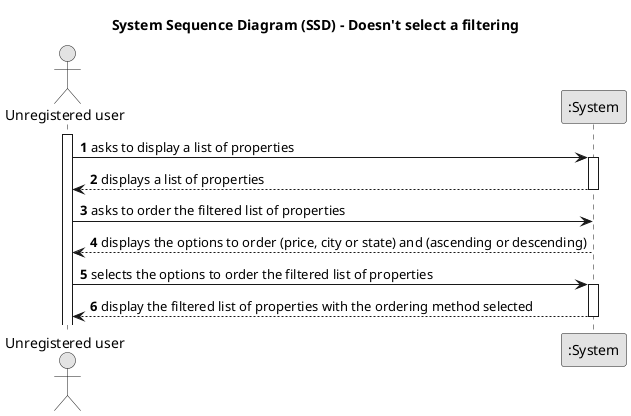 @startuml
skinparam monochrome true
skinparam packageStyle rectangle
skinparam shadowing false

title System Sequence Diagram (SSD) - Doesn't select a filtering

autonumber

actor "Unregistered user" as User
participant ":System" as System

activate User

    User -> System : asks to display a list of properties
        activate System

    System --> User : displays a list of properties
        deactivate System

    'User -> System : asks to filter the list of properties
        'activate System

    'System --> User : displays the options to filter [type of business (buying or renting), \ntype of property (house, apartment or land) and the number of rooms]
        'deactivate System

    'User -> System : doesn't select any option to filter the list of properties
        'activate System

    'System --> User : displays the list of properties
        'deactivate System

    User -> System : asks to order the filtered list of properties
        deactivate System

    System --> User : displays the options to order (price, city or state) and (ascending or descending)
            deactivate System

        User -> System : selects the options to order the filtered list of properties
            activate System

        System --> User : display the filtered list of properties with the ordering method selected
            deactivate System

@enduml